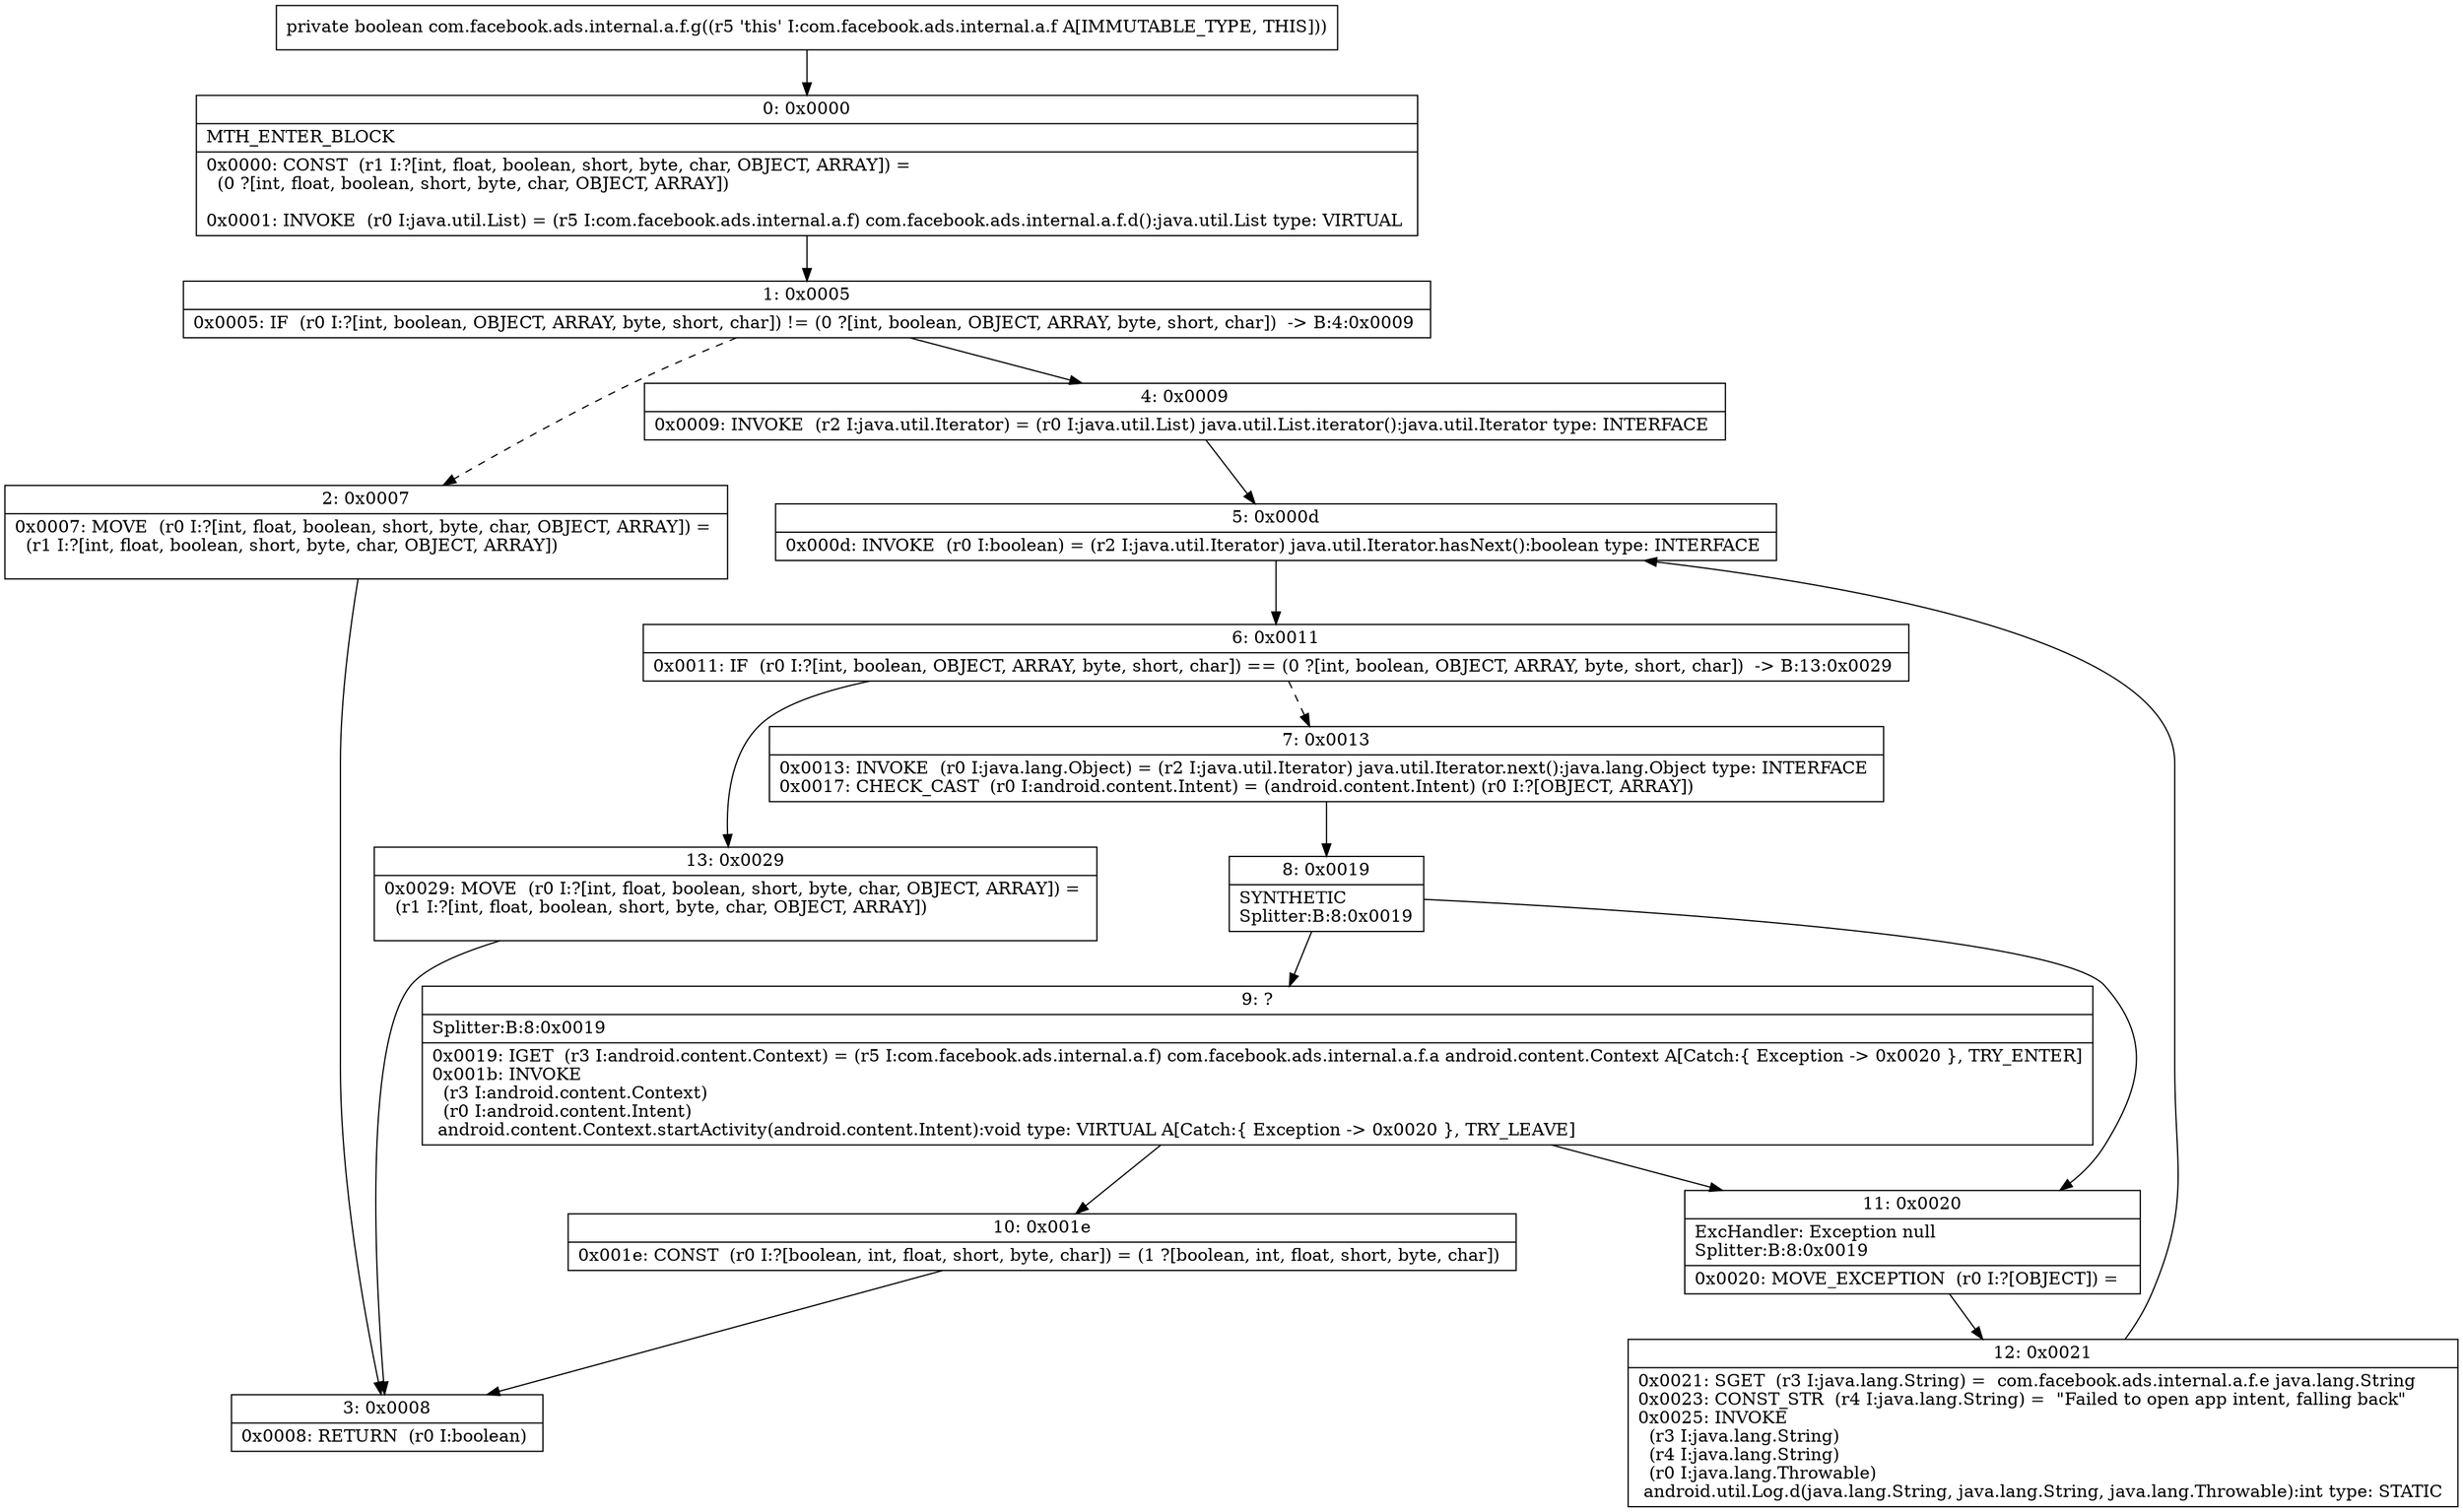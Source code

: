digraph "CFG forcom.facebook.ads.internal.a.f.g()Z" {
Node_0 [shape=record,label="{0\:\ 0x0000|MTH_ENTER_BLOCK\l|0x0000: CONST  (r1 I:?[int, float, boolean, short, byte, char, OBJECT, ARRAY]) = \l  (0 ?[int, float, boolean, short, byte, char, OBJECT, ARRAY])\l \l0x0001: INVOKE  (r0 I:java.util.List) = (r5 I:com.facebook.ads.internal.a.f) com.facebook.ads.internal.a.f.d():java.util.List type: VIRTUAL \l}"];
Node_1 [shape=record,label="{1\:\ 0x0005|0x0005: IF  (r0 I:?[int, boolean, OBJECT, ARRAY, byte, short, char]) != (0 ?[int, boolean, OBJECT, ARRAY, byte, short, char])  \-\> B:4:0x0009 \l}"];
Node_2 [shape=record,label="{2\:\ 0x0007|0x0007: MOVE  (r0 I:?[int, float, boolean, short, byte, char, OBJECT, ARRAY]) = \l  (r1 I:?[int, float, boolean, short, byte, char, OBJECT, ARRAY])\l \l}"];
Node_3 [shape=record,label="{3\:\ 0x0008|0x0008: RETURN  (r0 I:boolean) \l}"];
Node_4 [shape=record,label="{4\:\ 0x0009|0x0009: INVOKE  (r2 I:java.util.Iterator) = (r0 I:java.util.List) java.util.List.iterator():java.util.Iterator type: INTERFACE \l}"];
Node_5 [shape=record,label="{5\:\ 0x000d|0x000d: INVOKE  (r0 I:boolean) = (r2 I:java.util.Iterator) java.util.Iterator.hasNext():boolean type: INTERFACE \l}"];
Node_6 [shape=record,label="{6\:\ 0x0011|0x0011: IF  (r0 I:?[int, boolean, OBJECT, ARRAY, byte, short, char]) == (0 ?[int, boolean, OBJECT, ARRAY, byte, short, char])  \-\> B:13:0x0029 \l}"];
Node_7 [shape=record,label="{7\:\ 0x0013|0x0013: INVOKE  (r0 I:java.lang.Object) = (r2 I:java.util.Iterator) java.util.Iterator.next():java.lang.Object type: INTERFACE \l0x0017: CHECK_CAST  (r0 I:android.content.Intent) = (android.content.Intent) (r0 I:?[OBJECT, ARRAY]) \l}"];
Node_8 [shape=record,label="{8\:\ 0x0019|SYNTHETIC\lSplitter:B:8:0x0019\l}"];
Node_9 [shape=record,label="{9\:\ ?|Splitter:B:8:0x0019\l|0x0019: IGET  (r3 I:android.content.Context) = (r5 I:com.facebook.ads.internal.a.f) com.facebook.ads.internal.a.f.a android.content.Context A[Catch:\{ Exception \-\> 0x0020 \}, TRY_ENTER]\l0x001b: INVOKE  \l  (r3 I:android.content.Context)\l  (r0 I:android.content.Intent)\l android.content.Context.startActivity(android.content.Intent):void type: VIRTUAL A[Catch:\{ Exception \-\> 0x0020 \}, TRY_LEAVE]\l}"];
Node_10 [shape=record,label="{10\:\ 0x001e|0x001e: CONST  (r0 I:?[boolean, int, float, short, byte, char]) = (1 ?[boolean, int, float, short, byte, char]) \l}"];
Node_11 [shape=record,label="{11\:\ 0x0020|ExcHandler: Exception null\lSplitter:B:8:0x0019\l|0x0020: MOVE_EXCEPTION  (r0 I:?[OBJECT]) =  \l}"];
Node_12 [shape=record,label="{12\:\ 0x0021|0x0021: SGET  (r3 I:java.lang.String) =  com.facebook.ads.internal.a.f.e java.lang.String \l0x0023: CONST_STR  (r4 I:java.lang.String) =  \"Failed to open app intent, falling back\" \l0x0025: INVOKE  \l  (r3 I:java.lang.String)\l  (r4 I:java.lang.String)\l  (r0 I:java.lang.Throwable)\l android.util.Log.d(java.lang.String, java.lang.String, java.lang.Throwable):int type: STATIC \l}"];
Node_13 [shape=record,label="{13\:\ 0x0029|0x0029: MOVE  (r0 I:?[int, float, boolean, short, byte, char, OBJECT, ARRAY]) = \l  (r1 I:?[int, float, boolean, short, byte, char, OBJECT, ARRAY])\l \l}"];
MethodNode[shape=record,label="{private boolean com.facebook.ads.internal.a.f.g((r5 'this' I:com.facebook.ads.internal.a.f A[IMMUTABLE_TYPE, THIS])) }"];
MethodNode -> Node_0;
Node_0 -> Node_1;
Node_1 -> Node_2[style=dashed];
Node_1 -> Node_4;
Node_2 -> Node_3;
Node_4 -> Node_5;
Node_5 -> Node_6;
Node_6 -> Node_7[style=dashed];
Node_6 -> Node_13;
Node_7 -> Node_8;
Node_8 -> Node_9;
Node_8 -> Node_11;
Node_9 -> Node_10;
Node_9 -> Node_11;
Node_10 -> Node_3;
Node_11 -> Node_12;
Node_12 -> Node_5;
Node_13 -> Node_3;
}


